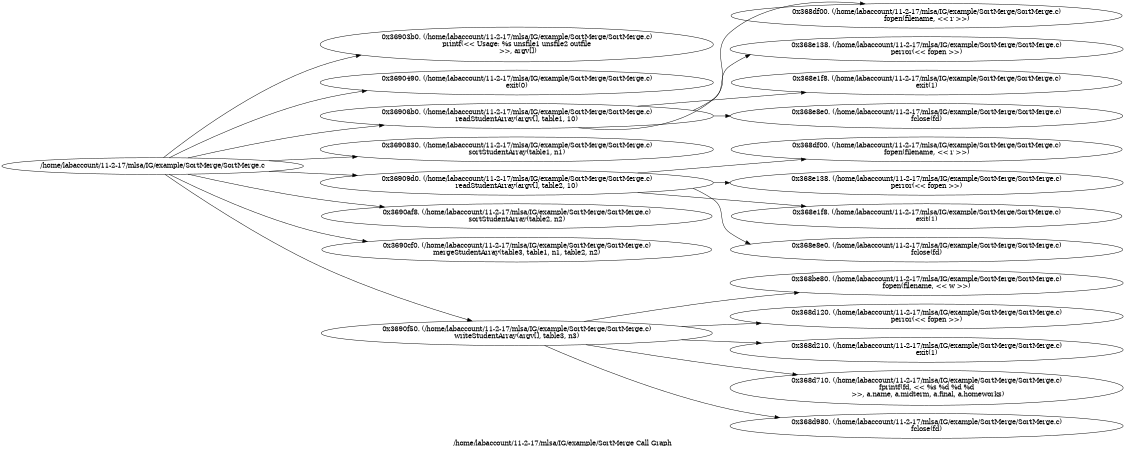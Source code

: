 digraph "/home/labaccount/11-2-17/mlsa/IG/example/SortMerge Call Graph" {
	graph [dpi=300
		rankdir=LR
		size="7.5, 10"
		label="/home/labaccount/11-2-17/mlsa/IG/example/SortMerge Call Graph"
	];

	Node0x655604645 [shape=oval, label="/home/labaccount/11-2-17/mlsa/IG/example/SortMerge/SortMerge.c"];
	Node0x479874238 [shape=oval, label="0x36903b0. (/home/labaccount/11-2-17/mlsa/IG/example/SortMerge/SortMerge.c)\nprintf(<< Usage: %s unsfile1 unsfile2 outfile\n >>, argv[])"];
	Node0x655604645 -> Node0x479874238;
	Node0x405732349 [shape=oval, label="0x3690490. (/home/labaccount/11-2-17/mlsa/IG/example/SortMerge/SortMerge.c)\nexit(0)"];
	Node0x655604645 -> Node0x405732349;
	Node0x454247209 [shape=oval, label="0x36906b0. (/home/labaccount/11-2-17/mlsa/IG/example/SortMerge/SortMerge.c)\nreadStudentArray(argv[], table1, 10)"];
	Node0x655604645 -> Node0x454247209;
	Node0x503275860 [shape=oval, label="0x3690830. (/home/labaccount/11-2-17/mlsa/IG/example/SortMerge/SortMerge.c)\nsortStudentArray(table1, n1)"];
	Node0x655604645 -> Node0x503275860;
	Node0x804204828 [shape=oval, label="0x36909d0. (/home/labaccount/11-2-17/mlsa/IG/example/SortMerge/SortMerge.c)\nreadStudentArray(argv[], table2, 10)"];
	Node0x655604645 -> Node0x804204828;
	Node0x492764340 [shape=oval, label="0x3690af8. (/home/labaccount/11-2-17/mlsa/IG/example/SortMerge/SortMerge.c)\nsortStudentArray(table2, n2)"];
	Node0x655604645 -> Node0x492764340;
	Node0x389762123 [shape=oval, label="0x3690cf0. (/home/labaccount/11-2-17/mlsa/IG/example/SortMerge/SortMerge.c)\nmergeStudentArray(table3, table1, n1, table2, n2)"];
	Node0x655604645 -> Node0x389762123;
	Node0x995121809 [shape=oval, label="0x3690f50. (/home/labaccount/11-2-17/mlsa/IG/example/SortMerge/SortMerge.c)\nwriteStudentArray(argv[], table3, n3)"];
	Node0x655604645 -> Node0x995121809;
	Node0x298900004 [shape=oval, label="0x368df00. (/home/labaccount/11-2-17/mlsa/IG/example/SortMerge/SortMerge.c)\nfopen(filename, << r >>)"];
	Node0x454247209 -> Node0x298900004;
	Node0x871806625 [shape=oval, label="0x368e138. (/home/labaccount/11-2-17/mlsa/IG/example/SortMerge/SortMerge.c)\nperror(<< fopen >>)"];
	Node0x454247209 -> Node0x871806625;
	Node0x782966180 [shape=oval, label="0x368e1f8. (/home/labaccount/11-2-17/mlsa/IG/example/SortMerge/SortMerge.c)\nexit(1)"];
	Node0x454247209 -> Node0x782966180;
	Node0x461776252 [shape=oval, label="0x368e8e0. (/home/labaccount/11-2-17/mlsa/IG/example/SortMerge/SortMerge.c)\nfclose(fd)"];
	Node0x454247209 -> Node0x461776252;
	Node0x463751990 [shape=oval, label="0x368df00. (/home/labaccount/11-2-17/mlsa/IG/example/SortMerge/SortMerge.c)\nfopen(filename, << r >>)"];
	Node0x804204828 -> Node0x463751990;
	Node0x520448738 [shape=oval, label="0x368e138. (/home/labaccount/11-2-17/mlsa/IG/example/SortMerge/SortMerge.c)\nperror(<< fopen >>)"];
	Node0x804204828 -> Node0x520448738;
	Node0x798452821 [shape=oval, label="0x368e1f8. (/home/labaccount/11-2-17/mlsa/IG/example/SortMerge/SortMerge.c)\nexit(1)"];
	Node0x804204828 -> Node0x798452821;
	Node0x239633571 [shape=oval, label="0x368e8e0. (/home/labaccount/11-2-17/mlsa/IG/example/SortMerge/SortMerge.c)\nfclose(fd)"];
	Node0x804204828 -> Node0x239633571;
	Node0x915907724 [shape=oval, label="0x368be80. (/home/labaccount/11-2-17/mlsa/IG/example/SortMerge/SortMerge.c)\nfopen(filename, << w >>)"];
	Node0x995121809 -> Node0x915907724;
	Node0x725393685 [shape=oval, label="0x368d120. (/home/labaccount/11-2-17/mlsa/IG/example/SortMerge/SortMerge.c)\nperror(<< fopen >>)"];
	Node0x995121809 -> Node0x725393685;
	Node0x668406679 [shape=oval, label="0x368d210. (/home/labaccount/11-2-17/mlsa/IG/example/SortMerge/SortMerge.c)\nexit(1)"];
	Node0x995121809 -> Node0x668406679;
	Node0x929092955 [shape=oval, label="0x368d710. (/home/labaccount/11-2-17/mlsa/IG/example/SortMerge/SortMerge.c)\nfprintf(fd, << %s %d %d %d\n >>, a.name, a.midterm, a.final, a.homeworks)"];
	Node0x995121809 -> Node0x929092955;
	Node0x593859342 [shape=oval, label="0x368d980. (/home/labaccount/11-2-17/mlsa/IG/example/SortMerge/SortMerge.c)\nfclose(fd)"];
	Node0x995121809 -> Node0x593859342;
}
